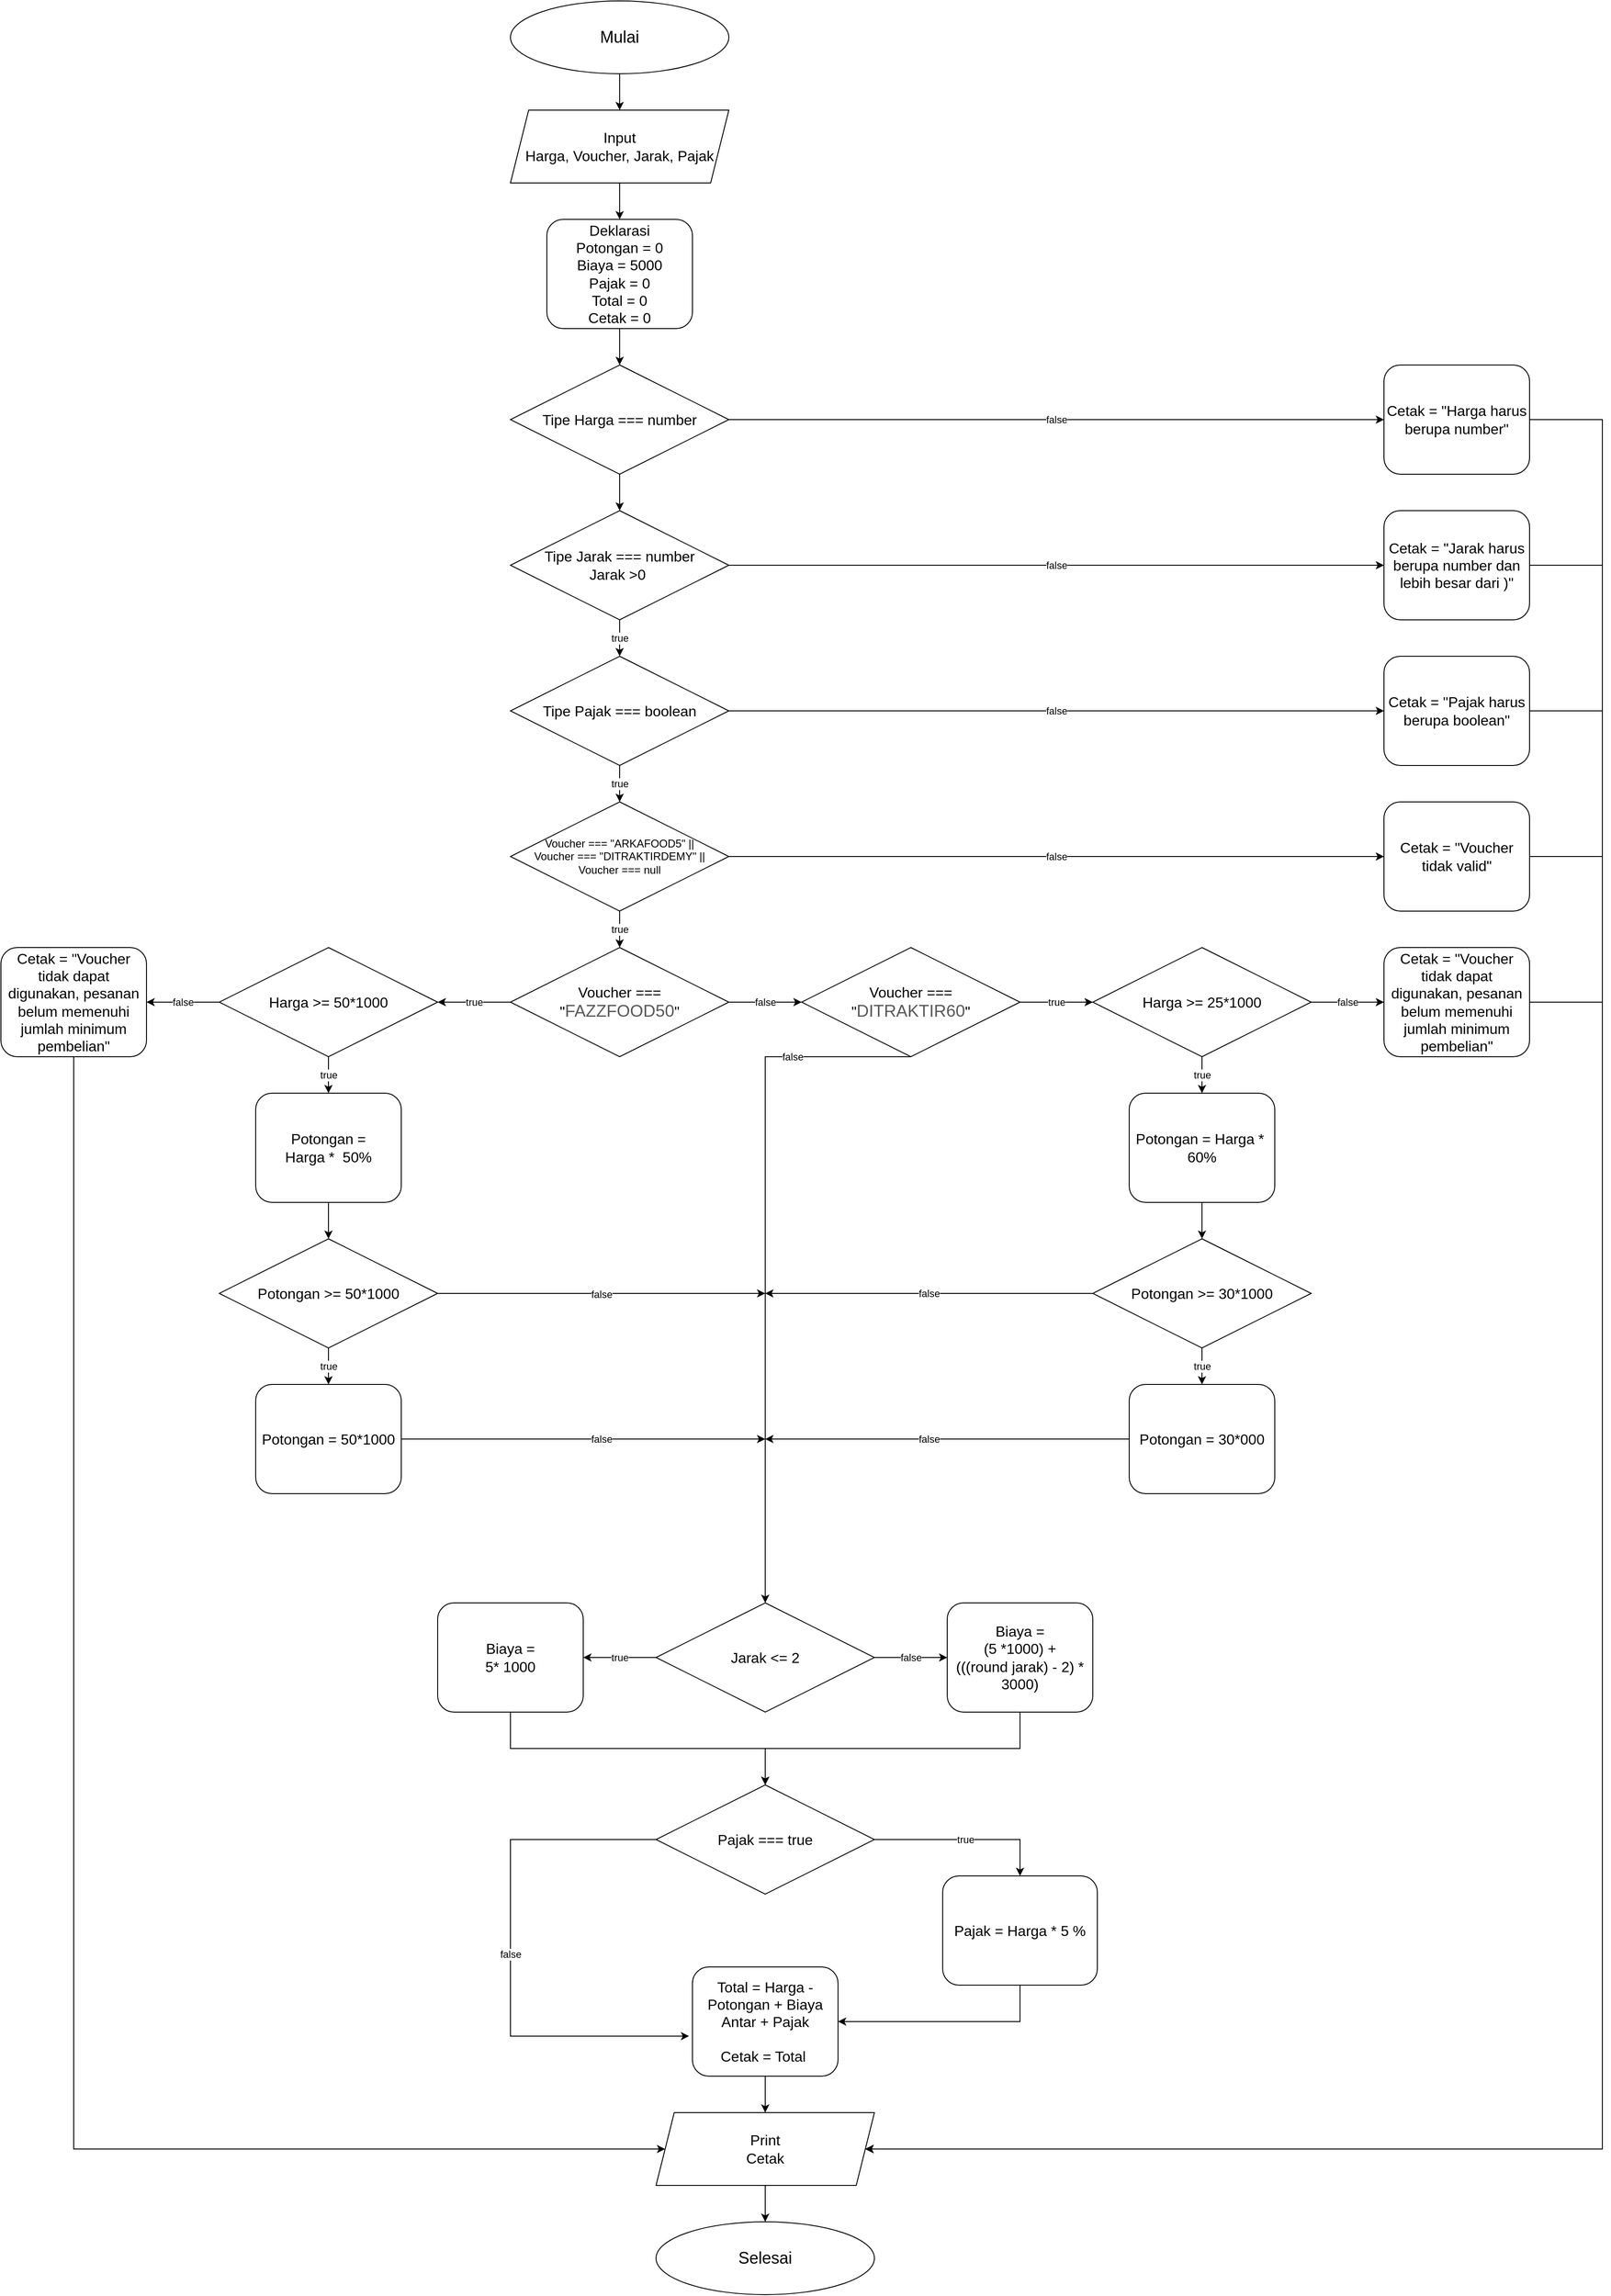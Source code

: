 <mxfile version="20.2.7" type="device"><diagram id="X2smJII4UA9fHMEwDLGu" name="Page-1"><mxGraphModel dx="2697" dy="1913" grid="1" gridSize="10" guides="1" tooltips="1" connect="1" arrows="1" fold="1" page="1" pageScale="1" pageWidth="850" pageHeight="1100" math="0" shadow="0"><root><mxCell id="0"/><mxCell id="1" parent="0"/><mxCell id="jM7EII-MsF42ddUwdag6-99" style="edgeStyle=orthogonalEdgeStyle;rounded=0;orthogonalLoop=1;jettySize=auto;html=1;entryX=0.5;entryY=0;entryDx=0;entryDy=0;" parent="1" source="jM7EII-MsF42ddUwdag6-1" target="jM7EII-MsF42ddUwdag6-2" edge="1"><mxGeometry relative="1" as="geometry"/></mxCell><mxCell id="jM7EII-MsF42ddUwdag6-1" value="&lt;font style=&quot;font-size: 18px&quot;&gt;Mulai&lt;/font&gt;" style="ellipse;whiteSpace=wrap;html=1;" parent="1" vertex="1"><mxGeometry x="80" y="-320" width="240" height="80" as="geometry"/></mxCell><mxCell id="jM7EII-MsF42ddUwdag6-124" style="edgeStyle=orthogonalEdgeStyle;rounded=0;orthogonalLoop=1;jettySize=auto;html=1;entryX=0.5;entryY=0;entryDx=0;entryDy=0;fontSize=18;" parent="1" source="jM7EII-MsF42ddUwdag6-2" target="jM7EII-MsF42ddUwdag6-123" edge="1"><mxGeometry relative="1" as="geometry"/></mxCell><mxCell id="jM7EII-MsF42ddUwdag6-2" value="&lt;font style=&quot;font-size: 16px&quot;&gt;Input&lt;br&gt;Harga, Voucher, Jarak, Pajak&lt;/font&gt;" style="shape=parallelogram;perimeter=parallelogramPerimeter;whiteSpace=wrap;html=1;fixedSize=1;" parent="1" vertex="1"><mxGeometry x="80" y="-200" width="240" height="80" as="geometry"/></mxCell><mxCell id="jM7EII-MsF42ddUwdag6-50" value="true" style="edgeStyle=orthogonalEdgeStyle;rounded=0;orthogonalLoop=1;jettySize=auto;html=1;entryX=0.5;entryY=0;entryDx=0;entryDy=0;" parent="1" source="jM7EII-MsF42ddUwdag6-4" target="jM7EII-MsF42ddUwdag6-8" edge="1"><mxGeometry relative="1" as="geometry"/></mxCell><mxCell id="jM7EII-MsF42ddUwdag6-89" value="false" style="edgeStyle=orthogonalEdgeStyle;rounded=0;orthogonalLoop=1;jettySize=auto;html=1;" parent="1" source="jM7EII-MsF42ddUwdag6-4" target="jM7EII-MsF42ddUwdag6-6" edge="1"><mxGeometry relative="1" as="geometry"/></mxCell><mxCell id="jM7EII-MsF42ddUwdag6-4" value="&lt;font style=&quot;font-size: 16px&quot;&gt;Tipe Jarak === number&lt;br&gt;Jarak &amp;gt;0&amp;nbsp;&lt;br&gt;&lt;/font&gt;" style="rhombus;whiteSpace=wrap;html=1;" parent="1" vertex="1"><mxGeometry x="80" y="240" width="240" height="120" as="geometry"/></mxCell><mxCell id="jM7EII-MsF42ddUwdag6-93" style="edgeStyle=orthogonalEdgeStyle;rounded=0;orthogonalLoop=1;jettySize=auto;html=1;entryX=1;entryY=0.5;entryDx=0;entryDy=0;" parent="1" source="jM7EII-MsF42ddUwdag6-6" target="Kh1v3QvobtSjNg582ldx-1" edge="1"><mxGeometry relative="1" as="geometry"><Array as="points"><mxPoint x="1280" y="300"/><mxPoint x="1280" y="2040"/></Array></mxGeometry></mxCell><mxCell id="jM7EII-MsF42ddUwdag6-6" value="&lt;font style=&quot;font-size: 16px&quot;&gt;Cetak = &quot;Jarak harus berupa number dan lebih besar dari )&quot;&lt;/font&gt;" style="rounded=1;whiteSpace=wrap;html=1;" parent="1" vertex="1"><mxGeometry x="1040" y="240" width="160" height="120" as="geometry"/></mxCell><mxCell id="jM7EII-MsF42ddUwdag6-122" style="edgeStyle=orthogonalEdgeStyle;rounded=0;orthogonalLoop=1;jettySize=auto;html=1;entryX=1;entryY=0.5;entryDx=0;entryDy=0;fontSize=16;" parent="1" source="jM7EII-MsF42ddUwdag6-7" target="Kh1v3QvobtSjNg582ldx-1" edge="1"><mxGeometry relative="1" as="geometry"><Array as="points"><mxPoint x="1280" y="460"/><mxPoint x="1280" y="2040"/></Array></mxGeometry></mxCell><mxCell id="jM7EII-MsF42ddUwdag6-7" value="&lt;font style=&quot;font-size: 16px&quot;&gt;Cetak = &quot;Pajak harus berupa boolean&quot;&lt;/font&gt;" style="rounded=1;whiteSpace=wrap;html=1;" parent="1" vertex="1"><mxGeometry x="1040" y="400" width="160" height="120" as="geometry"/></mxCell><mxCell id="jM7EII-MsF42ddUwdag6-51" value="true" style="edgeStyle=orthogonalEdgeStyle;rounded=0;orthogonalLoop=1;jettySize=auto;html=1;entryX=0.5;entryY=0;entryDx=0;entryDy=0;" parent="1" source="jM7EII-MsF42ddUwdag6-8" target="jM7EII-MsF42ddUwdag6-9" edge="1"><mxGeometry relative="1" as="geometry"><mxPoint x="200" y="560" as="targetPoint"/></mxGeometry></mxCell><mxCell id="jM7EII-MsF42ddUwdag6-90" value="false" style="edgeStyle=orthogonalEdgeStyle;rounded=0;orthogonalLoop=1;jettySize=auto;html=1;entryX=0;entryY=0.5;entryDx=0;entryDy=0;" parent="1" source="jM7EII-MsF42ddUwdag6-8" target="jM7EII-MsF42ddUwdag6-7" edge="1"><mxGeometry relative="1" as="geometry"><mxPoint x="1594.706" y="460" as="targetPoint"/></mxGeometry></mxCell><mxCell id="jM7EII-MsF42ddUwdag6-8" value="&lt;font style=&quot;font-size: 16px&quot;&gt;Tipe Pajak === boolean&lt;/font&gt;" style="rhombus;whiteSpace=wrap;html=1;" parent="1" vertex="1"><mxGeometry x="80" y="400" width="240" height="120" as="geometry"/></mxCell><mxCell id="jM7EII-MsF42ddUwdag6-53" value="true" style="edgeStyle=orthogonalEdgeStyle;rounded=0;orthogonalLoop=1;jettySize=auto;html=1;entryX=0.5;entryY=0;entryDx=0;entryDy=0;" parent="1" source="jM7EII-MsF42ddUwdag6-9" target="jM7EII-MsF42ddUwdag6-14" edge="1"><mxGeometry relative="1" as="geometry"/></mxCell><mxCell id="jM7EII-MsF42ddUwdag6-91" value="false" style="edgeStyle=orthogonalEdgeStyle;rounded=0;orthogonalLoop=1;jettySize=auto;html=1;entryX=0;entryY=0.5;entryDx=0;entryDy=0;" parent="1" source="jM7EII-MsF42ddUwdag6-9" target="jM7EII-MsF42ddUwdag6-11" edge="1"><mxGeometry relative="1" as="geometry"/></mxCell><mxCell id="jM7EII-MsF42ddUwdag6-9" value="Voucher === &quot;ARKAFOOD5&quot; ||&lt;br&gt;Voucher === &quot;DITRAKTIRDEMY&quot; ||&lt;br&gt;Voucher === null" style="rhombus;whiteSpace=wrap;html=1;" parent="1" vertex="1"><mxGeometry x="80" y="560" width="240" height="120" as="geometry"/></mxCell><mxCell id="jM7EII-MsF42ddUwdag6-95" style="edgeStyle=orthogonalEdgeStyle;rounded=0;orthogonalLoop=1;jettySize=auto;html=1;entryX=1;entryY=0.5;entryDx=0;entryDy=0;" parent="1" source="jM7EII-MsF42ddUwdag6-11" target="Kh1v3QvobtSjNg582ldx-1" edge="1"><mxGeometry relative="1" as="geometry"><mxPoint x="1290" y="620" as="targetPoint"/><Array as="points"><mxPoint x="1280" y="620"/><mxPoint x="1280" y="2040"/></Array></mxGeometry></mxCell><mxCell id="jM7EII-MsF42ddUwdag6-11" value="&lt;font style=&quot;font-size: 16px&quot;&gt;Cetak = &quot;Voucher tidak valid&quot;&lt;/font&gt;" style="rounded=1;whiteSpace=wrap;html=1;" parent="1" vertex="1"><mxGeometry x="1040" y="560" width="160" height="120" as="geometry"/></mxCell><mxCell id="jM7EII-MsF42ddUwdag6-54" value="false" style="edgeStyle=orthogonalEdgeStyle;rounded=0;orthogonalLoop=1;jettySize=auto;html=1;entryX=0;entryY=0.5;entryDx=0;entryDy=0;" parent="1" source="jM7EII-MsF42ddUwdag6-14" target="jM7EII-MsF42ddUwdag6-17" edge="1"><mxGeometry relative="1" as="geometry"/></mxCell><mxCell id="jM7EII-MsF42ddUwdag6-97" value="true" style="edgeStyle=orthogonalEdgeStyle;rounded=0;orthogonalLoop=1;jettySize=auto;html=1;entryX=1;entryY=0.5;entryDx=0;entryDy=0;" parent="1" source="jM7EII-MsF42ddUwdag6-14" target="jM7EII-MsF42ddUwdag6-15" edge="1"><mxGeometry relative="1" as="geometry"/></mxCell><mxCell id="jM7EII-MsF42ddUwdag6-14" value="&lt;font style=&quot;font-size: 16px&quot;&gt;Voucher ===&lt;br&gt;&quot;&lt;span id=&quot;docs-internal-guid-b3d730c5-7fff-18ff-8e7e-bd24934a94f9&quot;&gt;&lt;span style=&quot;font-size: 14pt; font-family: &amp;quot;Proxima Nova&amp;quot;, sans-serif; color: rgb(89, 89, 89); background-color: transparent; font-variant-numeric: normal; font-variant-east-asian: normal; vertical-align: baseline;&quot;&gt;FAZZFOOD50&lt;/span&gt;&lt;/span&gt;&quot;&lt;/font&gt;" style="rhombus;whiteSpace=wrap;html=1;" parent="1" vertex="1"><mxGeometry x="80" y="720" width="240" height="120" as="geometry"/></mxCell><mxCell id="jM7EII-MsF42ddUwdag6-88" value="false" style="edgeStyle=orthogonalEdgeStyle;rounded=0;orthogonalLoop=1;jettySize=auto;html=1;" parent="1" source="jM7EII-MsF42ddUwdag6-15" target="jM7EII-MsF42ddUwdag6-81" edge="1"><mxGeometry relative="1" as="geometry"><Array as="points"><mxPoint x="-320" y="780"/></Array><mxPoint as="offset"/></mxGeometry></mxCell><mxCell id="jM7EII-MsF42ddUwdag6-98" value="true" style="edgeStyle=orthogonalEdgeStyle;rounded=0;orthogonalLoop=1;jettySize=auto;html=1;entryX=0.5;entryY=0;entryDx=0;entryDy=0;" parent="1" source="jM7EII-MsF42ddUwdag6-15" target="jM7EII-MsF42ddUwdag6-25" edge="1"><mxGeometry relative="1" as="geometry"/></mxCell><mxCell id="jM7EII-MsF42ddUwdag6-15" value="&lt;font style=&quot;font-size: 16px&quot;&gt;Harga &amp;gt;= 50*1000&lt;/font&gt;" style="rhombus;whiteSpace=wrap;html=1;" parent="1" vertex="1"><mxGeometry x="-240" y="720" width="240" height="120" as="geometry"/></mxCell><mxCell id="jM7EII-MsF42ddUwdag6-94" style="edgeStyle=orthogonalEdgeStyle;rounded=0;orthogonalLoop=1;jettySize=auto;html=1;entryX=1;entryY=0.5;entryDx=0;entryDy=0;" parent="1" source="jM7EII-MsF42ddUwdag6-16" target="Kh1v3QvobtSjNg582ldx-1" edge="1"><mxGeometry relative="1" as="geometry"><mxPoint x="466.667" y="2080" as="targetPoint"/><Array as="points"><mxPoint x="1280" y="780"/><mxPoint x="1280" y="2040"/></Array></mxGeometry></mxCell><mxCell id="jM7EII-MsF42ddUwdag6-16" value="&lt;font style=&quot;font-size: 16px&quot;&gt;Cetak = &quot;Voucher tidak dapat digunakan, pesanan belum memenuhi jumlah minimum pembelian&quot;&lt;/font&gt;" style="rounded=1;whiteSpace=wrap;html=1;" parent="1" vertex="1"><mxGeometry x="1040" y="720" width="160" height="120" as="geometry"/></mxCell><mxCell id="jM7EII-MsF42ddUwdag6-55" value="false" style="edgeStyle=orthogonalEdgeStyle;rounded=0;orthogonalLoop=1;jettySize=auto;html=1;exitX=0.5;exitY=1;exitDx=0;exitDy=0;entryX=0.5;entryY=0;entryDx=0;entryDy=0;" parent="1" source="jM7EII-MsF42ddUwdag6-17" target="jM7EII-MsF42ddUwdag6-32" edge="1"><mxGeometry x="-0.658" relative="1" as="geometry"><mxPoint x="330" y="960" as="targetPoint"/><Array as="points"><mxPoint x="360" y="840"/></Array><mxPoint as="offset"/></mxGeometry></mxCell><mxCell id="jM7EII-MsF42ddUwdag6-102" value="true" style="edgeStyle=orthogonalEdgeStyle;rounded=0;orthogonalLoop=1;jettySize=auto;html=1;entryX=0;entryY=0.5;entryDx=0;entryDy=0;" parent="1" source="jM7EII-MsF42ddUwdag6-17" target="jM7EII-MsF42ddUwdag6-18" edge="1"><mxGeometry relative="1" as="geometry"/></mxCell><mxCell id="jM7EII-MsF42ddUwdag6-17" value="&lt;font style=&quot;font-size: 16px&quot;&gt;Voucher ===&lt;br&gt;&quot;&lt;span id=&quot;docs-internal-guid-fcaecdfc-7fff-4e6d-3411-a1516561739a&quot;&gt;&lt;span style=&quot;font-size: 14pt; font-family: &amp;quot;Proxima Nova&amp;quot;, sans-serif; color: rgb(89, 89, 89); background-color: transparent; font-variant-numeric: normal; font-variant-east-asian: normal; vertical-align: baseline;&quot;&gt;DITRAKTIR60&lt;/span&gt;&lt;/span&gt;&quot;&lt;/font&gt;" style="rhombus;whiteSpace=wrap;html=1;" parent="1" vertex="1"><mxGeometry x="400" y="720" width="240" height="120" as="geometry"/></mxCell><mxCell id="jM7EII-MsF42ddUwdag6-60" value="true" style="edgeStyle=orthogonalEdgeStyle;rounded=0;orthogonalLoop=1;jettySize=auto;html=1;entryX=0.5;entryY=0;entryDx=0;entryDy=0;" parent="1" source="jM7EII-MsF42ddUwdag6-18" target="jM7EII-MsF42ddUwdag6-26" edge="1"><mxGeometry relative="1" as="geometry"/></mxCell><mxCell id="jM7EII-MsF42ddUwdag6-18" value="&lt;font style=&quot;font-size: 16px&quot;&gt;Harga &amp;gt;= 25*1000&lt;/font&gt;" style="rhombus;whiteSpace=wrap;html=1;" parent="1" vertex="1"><mxGeometry x="720" y="720" width="240" height="120" as="geometry"/></mxCell><mxCell id="jM7EII-MsF42ddUwdag6-63" style="edgeStyle=orthogonalEdgeStyle;rounded=0;orthogonalLoop=1;jettySize=auto;html=1;entryX=0.5;entryY=0;entryDx=0;entryDy=0;" parent="1" source="jM7EII-MsF42ddUwdag6-25" target="jM7EII-MsF42ddUwdag6-27" edge="1"><mxGeometry relative="1" as="geometry"/></mxCell><mxCell id="jM7EII-MsF42ddUwdag6-25" value="&lt;font style=&quot;font-size: 16px&quot;&gt;Potongan =&lt;br&gt;Harga *&amp;nbsp; 50%&lt;/font&gt;" style="rounded=1;whiteSpace=wrap;html=1;" parent="1" vertex="1"><mxGeometry x="-200" y="880" width="160" height="120" as="geometry"/></mxCell><mxCell id="jM7EII-MsF42ddUwdag6-61" style="edgeStyle=orthogonalEdgeStyle;rounded=0;orthogonalLoop=1;jettySize=auto;html=1;entryX=0.5;entryY=0;entryDx=0;entryDy=0;" parent="1" source="jM7EII-MsF42ddUwdag6-26" target="jM7EII-MsF42ddUwdag6-28" edge="1"><mxGeometry relative="1" as="geometry"/></mxCell><mxCell id="jM7EII-MsF42ddUwdag6-26" value="&lt;font style=&quot;font-size: 16px&quot;&gt;Potongan = Harga *&amp;nbsp; 60%&lt;/font&gt;" style="rounded=1;whiteSpace=wrap;html=1;" parent="1" vertex="1"><mxGeometry x="760" y="880" width="160" height="120" as="geometry"/></mxCell><mxCell id="jM7EII-MsF42ddUwdag6-101" value="true" style="edgeStyle=orthogonalEdgeStyle;rounded=0;orthogonalLoop=1;jettySize=auto;html=1;entryX=0.5;entryY=0;entryDx=0;entryDy=0;" parent="1" source="jM7EII-MsF42ddUwdag6-27" target="jM7EII-MsF42ddUwdag6-29" edge="1"><mxGeometry relative="1" as="geometry"/></mxCell><mxCell id="cH4ktPkMomZRxJv0rFW2-9" value="false" style="edgeStyle=orthogonalEdgeStyle;rounded=0;orthogonalLoop=1;jettySize=auto;html=1;" parent="1" source="jM7EII-MsF42ddUwdag6-27" edge="1"><mxGeometry relative="1" as="geometry"><mxPoint x="360" y="1100" as="targetPoint"/></mxGeometry></mxCell><mxCell id="jM7EII-MsF42ddUwdag6-27" value="&lt;font style=&quot;font-size: 16px&quot;&gt;Potongan &amp;gt;= 50*1000&lt;/font&gt;" style="rhombus;whiteSpace=wrap;html=1;" parent="1" vertex="1"><mxGeometry x="-240" y="1040" width="240" height="120" as="geometry"/></mxCell><mxCell id="jM7EII-MsF42ddUwdag6-66" value="true" style="edgeStyle=orthogonalEdgeStyle;rounded=0;orthogonalLoop=1;jettySize=auto;html=1;entryX=0.5;entryY=0;entryDx=0;entryDy=0;" parent="1" source="jM7EII-MsF42ddUwdag6-28" target="jM7EII-MsF42ddUwdag6-30" edge="1"><mxGeometry relative="1" as="geometry"/></mxCell><mxCell id="cH4ktPkMomZRxJv0rFW2-8" value="false" style="edgeStyle=orthogonalEdgeStyle;rounded=0;orthogonalLoop=1;jettySize=auto;html=1;" parent="1" source="jM7EII-MsF42ddUwdag6-28" edge="1"><mxGeometry relative="1" as="geometry"><mxPoint x="360" y="1100" as="targetPoint"/></mxGeometry></mxCell><mxCell id="jM7EII-MsF42ddUwdag6-28" value="&lt;font style=&quot;font-size: 16px&quot;&gt;Potongan &amp;gt;= 30*1000&lt;/font&gt;" style="rhombus;whiteSpace=wrap;html=1;" parent="1" vertex="1"><mxGeometry x="720" y="1040" width="240" height="120" as="geometry"/></mxCell><mxCell id="cH4ktPkMomZRxJv0rFW2-10" value="false" style="edgeStyle=orthogonalEdgeStyle;rounded=0;orthogonalLoop=1;jettySize=auto;html=1;" parent="1" source="jM7EII-MsF42ddUwdag6-29" edge="1"><mxGeometry x="0.1" relative="1" as="geometry"><mxPoint x="360" y="1260" as="targetPoint"/><mxPoint as="offset"/></mxGeometry></mxCell><mxCell id="jM7EII-MsF42ddUwdag6-29" value="&lt;font style=&quot;font-size: 16px&quot;&gt;Potongan = 50*1000&lt;/font&gt;" style="rounded=1;whiteSpace=wrap;html=1;" parent="1" vertex="1"><mxGeometry x="-200" y="1200" width="160" height="120" as="geometry"/></mxCell><mxCell id="cH4ktPkMomZRxJv0rFW2-11" value="false" style="edgeStyle=orthogonalEdgeStyle;rounded=0;orthogonalLoop=1;jettySize=auto;html=1;" parent="1" source="jM7EII-MsF42ddUwdag6-30" edge="1"><mxGeometry x="0.1" relative="1" as="geometry"><mxPoint x="360" y="1260" as="targetPoint"/><mxPoint as="offset"/></mxGeometry></mxCell><mxCell id="jM7EII-MsF42ddUwdag6-30" value="&lt;font style=&quot;font-size: 16px&quot;&gt;Potongan = 30*000&lt;/font&gt;" style="rounded=1;whiteSpace=wrap;html=1;" parent="1" vertex="1"><mxGeometry x="760" y="1200" width="160" height="120" as="geometry"/></mxCell><mxCell id="jM7EII-MsF42ddUwdag6-67" value="true" style="edgeStyle=orthogonalEdgeStyle;rounded=0;orthogonalLoop=1;jettySize=auto;html=1;entryX=1;entryY=0.5;entryDx=0;entryDy=0;" parent="1" source="jM7EII-MsF42ddUwdag6-32" target="jM7EII-MsF42ddUwdag6-33" edge="1"><mxGeometry relative="1" as="geometry"><mxPoint x="210" y="1500" as="targetPoint"/></mxGeometry></mxCell><mxCell id="jM7EII-MsF42ddUwdag6-68" value="false" style="edgeStyle=orthogonalEdgeStyle;rounded=0;orthogonalLoop=1;jettySize=auto;html=1;entryX=0;entryY=0.5;entryDx=0;entryDy=0;" parent="1" source="jM7EII-MsF42ddUwdag6-32" target="jM7EII-MsF42ddUwdag6-34" edge="1"><mxGeometry relative="1" as="geometry"><Array as="points"><mxPoint x="520" y="1500"/><mxPoint x="520" y="1500"/></Array></mxGeometry></mxCell><mxCell id="jM7EII-MsF42ddUwdag6-32" value="&lt;font style=&quot;font-size: 16px&quot;&gt;Jarak &amp;lt;= 2&lt;/font&gt;" style="rhombus;whiteSpace=wrap;html=1;" parent="1" vertex="1"><mxGeometry x="240" y="1440" width="240" height="120" as="geometry"/></mxCell><mxCell id="jM7EII-MsF42ddUwdag6-105" style="edgeStyle=orthogonalEdgeStyle;rounded=0;orthogonalLoop=1;jettySize=auto;html=1;entryX=0.5;entryY=0;entryDx=0;entryDy=0;" parent="1" source="jM7EII-MsF42ddUwdag6-33" target="jM7EII-MsF42ddUwdag6-39" edge="1"><mxGeometry relative="1" as="geometry"><Array as="points"><mxPoint x="80" y="1600"/></Array></mxGeometry></mxCell><mxCell id="jM7EII-MsF42ddUwdag6-33" value="&lt;font style=&quot;font-size: 16px&quot;&gt;Biaya =&lt;br&gt;5* 1000&lt;/font&gt;" style="rounded=1;whiteSpace=wrap;html=1;" parent="1" vertex="1"><mxGeometry y="1440" width="160" height="120" as="geometry"/></mxCell><mxCell id="jM7EII-MsF42ddUwdag6-106" style="edgeStyle=orthogonalEdgeStyle;rounded=0;orthogonalLoop=1;jettySize=auto;html=1;entryX=0.5;entryY=0;entryDx=0;entryDy=0;" parent="1" source="jM7EII-MsF42ddUwdag6-34" target="jM7EII-MsF42ddUwdag6-39" edge="1"><mxGeometry relative="1" as="geometry"><Array as="points"><mxPoint x="640" y="1600"/><mxPoint x="360" y="1600"/></Array></mxGeometry></mxCell><mxCell id="jM7EII-MsF42ddUwdag6-34" value="&lt;font style=&quot;font-size: 16px&quot;&gt;Biaya =&lt;br&gt;(5 *1000) +&lt;br&gt;(((round jarak) - 2) * 3000)&lt;/font&gt;" style="rounded=1;whiteSpace=wrap;html=1;" parent="1" vertex="1"><mxGeometry x="560" y="1440" width="160" height="120" as="geometry"/></mxCell><mxCell id="jM7EII-MsF42ddUwdag6-71" value="false" style="edgeStyle=orthogonalEdgeStyle;rounded=0;orthogonalLoop=1;jettySize=auto;html=1;entryX=-0.023;entryY=0.633;entryDx=0;entryDy=0;entryPerimeter=0;" parent="1" source="jM7EII-MsF42ddUwdag6-39" target="jM7EII-MsF42ddUwdag6-43" edge="1"><mxGeometry relative="1" as="geometry"><mxPoint x="160" y="1700" as="targetPoint"/><Array as="points"><mxPoint x="80" y="1700"/><mxPoint x="80" y="1916"/></Array></mxGeometry></mxCell><mxCell id="jM7EII-MsF42ddUwdag6-72" value="true" style="edgeStyle=orthogonalEdgeStyle;rounded=0;orthogonalLoop=1;jettySize=auto;html=1;entryX=0.5;entryY=0;entryDx=0;entryDy=0;" parent="1" source="jM7EII-MsF42ddUwdag6-39" target="jM7EII-MsF42ddUwdag6-40" edge="1"><mxGeometry relative="1" as="geometry"/></mxCell><mxCell id="jM7EII-MsF42ddUwdag6-39" value="&lt;font style=&quot;font-size: 16px&quot;&gt;Pajak === true&lt;/font&gt;" style="rhombus;whiteSpace=wrap;html=1;" parent="1" vertex="1"><mxGeometry x="240" y="1640" width="240" height="120" as="geometry"/></mxCell><mxCell id="jM7EII-MsF42ddUwdag6-74" style="edgeStyle=orthogonalEdgeStyle;rounded=0;orthogonalLoop=1;jettySize=auto;html=1;" parent="1" source="jM7EII-MsF42ddUwdag6-40" target="jM7EII-MsF42ddUwdag6-43" edge="1"><mxGeometry relative="1" as="geometry"><Array as="points"><mxPoint x="640" y="1900"/></Array></mxGeometry></mxCell><mxCell id="jM7EII-MsF42ddUwdag6-40" value="&lt;font style=&quot;font-size: 16px&quot;&gt;Pajak = Harga * 5 %&lt;/font&gt;" style="rounded=1;whiteSpace=wrap;html=1;" parent="1" vertex="1"><mxGeometry x="555" y="1740" width="170" height="120" as="geometry"/></mxCell><mxCell id="jM7EII-MsF42ddUwdag6-108" style="edgeStyle=orthogonalEdgeStyle;rounded=0;orthogonalLoop=1;jettySize=auto;html=1;entryX=0.5;entryY=0;entryDx=0;entryDy=0;" parent="1" source="jM7EII-MsF42ddUwdag6-43" target="Kh1v3QvobtSjNg582ldx-1" edge="1"><mxGeometry relative="1" as="geometry"><mxPoint x="360" y="2030" as="targetPoint"/></mxGeometry></mxCell><mxCell id="jM7EII-MsF42ddUwdag6-43" value="&lt;font style=&quot;font-size: 16px&quot;&gt;Total = Harga - Potongan + Biaya Antar + Pajak&lt;br&gt;&lt;br&gt;Cetak = Total&amp;nbsp;&lt;/font&gt;" style="rounded=1;whiteSpace=wrap;html=1;" parent="1" vertex="1"><mxGeometry x="280" y="1840" width="160" height="120" as="geometry"/></mxCell><mxCell id="jM7EII-MsF42ddUwdag6-86" style="edgeStyle=orthogonalEdgeStyle;rounded=0;orthogonalLoop=1;jettySize=auto;html=1;entryX=0;entryY=0.5;entryDx=0;entryDy=0;exitX=0.5;exitY=1;exitDx=0;exitDy=0;" parent="1" source="jM7EII-MsF42ddUwdag6-81" target="Kh1v3QvobtSjNg582ldx-1" edge="1"><mxGeometry relative="1" as="geometry"><Array as="points"><mxPoint x="-400" y="2040"/></Array></mxGeometry></mxCell><mxCell id="jM7EII-MsF42ddUwdag6-81" value="&lt;font style=&quot;font-size: 16px&quot;&gt;Cetak = &quot;Voucher tidak dapat digunakan, pesanan belum memenuhi jumlah minimum pembelian&quot;&lt;/font&gt;" style="rounded=1;whiteSpace=wrap;html=1;" parent="1" vertex="1"><mxGeometry x="-480" y="720" width="160" height="120" as="geometry"/></mxCell><mxCell id="jM7EII-MsF42ddUwdag6-83" value="&lt;font style=&quot;font-size: 18px&quot;&gt;Selesai&lt;/font&gt;" style="ellipse;whiteSpace=wrap;html=1;" parent="1" vertex="1"><mxGeometry x="240" y="2120" width="240" height="80" as="geometry"/></mxCell><mxCell id="cH4ktPkMomZRxJv0rFW2-5" style="edgeStyle=orthogonalEdgeStyle;rounded=0;orthogonalLoop=1;jettySize=auto;html=1;entryX=0.5;entryY=0;entryDx=0;entryDy=0;" parent="1" source="jM7EII-MsF42ddUwdag6-123" target="cH4ktPkMomZRxJv0rFW2-2" edge="1"><mxGeometry relative="1" as="geometry"/></mxCell><mxCell id="jM7EII-MsF42ddUwdag6-123" value="&lt;font style=&quot;font-size: 16px&quot;&gt;Deklarasi&lt;br&gt;Potongan = 0&lt;br&gt;Biaya = 5000&lt;br&gt;Pajak = 0&lt;br&gt;Total = 0&lt;br&gt;Cetak = 0&lt;br&gt;&lt;/font&gt;" style="rounded=1;whiteSpace=wrap;html=1;" parent="1" vertex="1"><mxGeometry x="120" y="-80" width="160" height="120" as="geometry"/></mxCell><mxCell id="jM7EII-MsF42ddUwdag6-127" value="false" style="edgeStyle=orthogonalEdgeStyle;rounded=0;orthogonalLoop=1;jettySize=auto;html=1;exitX=1;exitY=0.5;exitDx=0;exitDy=0;entryX=0;entryY=0.5;entryDx=0;entryDy=0;" parent="1" source="jM7EII-MsF42ddUwdag6-18" target="jM7EII-MsF42ddUwdag6-16" edge="1"><mxGeometry x="0.002" relative="1" as="geometry"><mxPoint x="1120" y="800" as="sourcePoint"/><mxPoint x="1040" y="880" as="targetPoint"/><Array as="points"><mxPoint x="980" y="780"/><mxPoint x="980" y="780"/></Array><mxPoint as="offset"/></mxGeometry></mxCell><mxCell id="Kh1v3QvobtSjNg582ldx-5" style="edgeStyle=orthogonalEdgeStyle;rounded=0;orthogonalLoop=1;jettySize=auto;html=1;entryX=0.5;entryY=0;entryDx=0;entryDy=0;" parent="1" source="Kh1v3QvobtSjNg582ldx-1" target="jM7EII-MsF42ddUwdag6-83" edge="1"><mxGeometry relative="1" as="geometry"/></mxCell><mxCell id="Kh1v3QvobtSjNg582ldx-1" value="&lt;span style=&quot;font-size: 16px&quot;&gt;Print&lt;br&gt;Cetak&lt;/span&gt;" style="shape=parallelogram;perimeter=parallelogramPerimeter;whiteSpace=wrap;html=1;fixedSize=1;" parent="1" vertex="1"><mxGeometry x="240" y="2000" width="240" height="80" as="geometry"/></mxCell><mxCell id="cH4ktPkMomZRxJv0rFW2-1" value="false" style="edgeStyle=orthogonalEdgeStyle;rounded=0;orthogonalLoop=1;jettySize=auto;html=1;" parent="1" source="cH4ktPkMomZRxJv0rFW2-2" target="cH4ktPkMomZRxJv0rFW2-4" edge="1"><mxGeometry relative="1" as="geometry"/></mxCell><mxCell id="cH4ktPkMomZRxJv0rFW2-6" style="edgeStyle=orthogonalEdgeStyle;rounded=0;orthogonalLoop=1;jettySize=auto;html=1;entryX=0.5;entryY=0;entryDx=0;entryDy=0;" parent="1" source="cH4ktPkMomZRxJv0rFW2-2" target="jM7EII-MsF42ddUwdag6-4" edge="1"><mxGeometry relative="1" as="geometry"/></mxCell><mxCell id="cH4ktPkMomZRxJv0rFW2-2" value="&lt;font style=&quot;font-size: 16px&quot;&gt;Tipe Harga === number&lt;/font&gt;" style="rhombus;whiteSpace=wrap;html=1;" parent="1" vertex="1"><mxGeometry x="80" y="80" width="240" height="120" as="geometry"/></mxCell><mxCell id="cH4ktPkMomZRxJv0rFW2-3" style="edgeStyle=orthogonalEdgeStyle;rounded=0;orthogonalLoop=1;jettySize=auto;html=1;entryX=1;entryY=0.5;entryDx=0;entryDy=0;" parent="1" source="cH4ktPkMomZRxJv0rFW2-4" target="Kh1v3QvobtSjNg582ldx-1" edge="1"><mxGeometry relative="1" as="geometry"><Array as="points"><mxPoint x="1280" y="140"/><mxPoint x="1280" y="2040"/></Array><mxPoint x="470" y="1880" as="targetPoint"/></mxGeometry></mxCell><mxCell id="cH4ktPkMomZRxJv0rFW2-4" value="&lt;font style=&quot;font-size: 16px&quot;&gt;Cetak = &quot;Harga harus berupa number&quot;&lt;/font&gt;" style="rounded=1;whiteSpace=wrap;html=1;" parent="1" vertex="1"><mxGeometry x="1040" y="80" width="160" height="120" as="geometry"/></mxCell></root></mxGraphModel></diagram></mxfile>